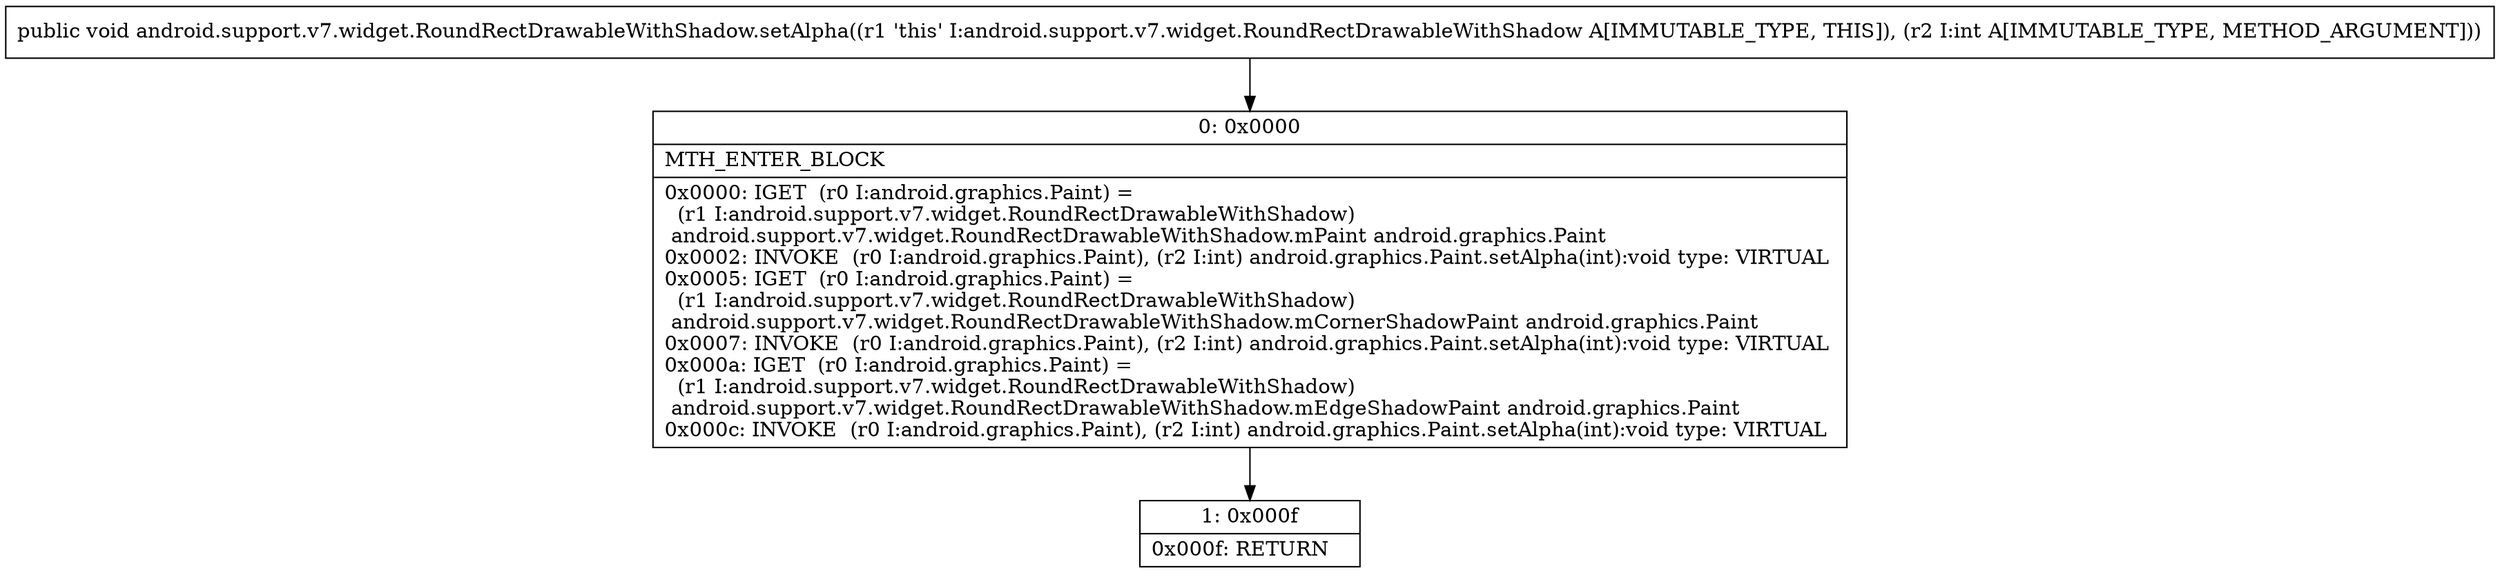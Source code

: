 digraph "CFG forandroid.support.v7.widget.RoundRectDrawableWithShadow.setAlpha(I)V" {
Node_0 [shape=record,label="{0\:\ 0x0000|MTH_ENTER_BLOCK\l|0x0000: IGET  (r0 I:android.graphics.Paint) = \l  (r1 I:android.support.v7.widget.RoundRectDrawableWithShadow)\l android.support.v7.widget.RoundRectDrawableWithShadow.mPaint android.graphics.Paint \l0x0002: INVOKE  (r0 I:android.graphics.Paint), (r2 I:int) android.graphics.Paint.setAlpha(int):void type: VIRTUAL \l0x0005: IGET  (r0 I:android.graphics.Paint) = \l  (r1 I:android.support.v7.widget.RoundRectDrawableWithShadow)\l android.support.v7.widget.RoundRectDrawableWithShadow.mCornerShadowPaint android.graphics.Paint \l0x0007: INVOKE  (r0 I:android.graphics.Paint), (r2 I:int) android.graphics.Paint.setAlpha(int):void type: VIRTUAL \l0x000a: IGET  (r0 I:android.graphics.Paint) = \l  (r1 I:android.support.v7.widget.RoundRectDrawableWithShadow)\l android.support.v7.widget.RoundRectDrawableWithShadow.mEdgeShadowPaint android.graphics.Paint \l0x000c: INVOKE  (r0 I:android.graphics.Paint), (r2 I:int) android.graphics.Paint.setAlpha(int):void type: VIRTUAL \l}"];
Node_1 [shape=record,label="{1\:\ 0x000f|0x000f: RETURN   \l}"];
MethodNode[shape=record,label="{public void android.support.v7.widget.RoundRectDrawableWithShadow.setAlpha((r1 'this' I:android.support.v7.widget.RoundRectDrawableWithShadow A[IMMUTABLE_TYPE, THIS]), (r2 I:int A[IMMUTABLE_TYPE, METHOD_ARGUMENT])) }"];
MethodNode -> Node_0;
Node_0 -> Node_1;
}


